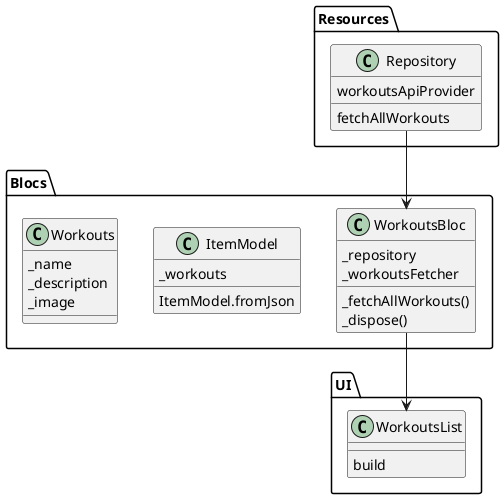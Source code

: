 @startuml
package "Blocs"{
	class WorkoutsBloc{
		{field}_repository
		{field}_workoutsFetcher
		{method}_fetchAllWorkouts()
		{method}_dispose()
	}
	class ItemModel{
		{field}_workouts
		{method}ItemModel.fromJson
	}

	class Workouts{
		{field}_name
		{field}_description
		{field}_image
	}
}

package "Resources"{

	class Repository {
		{field} workoutsApiProvider
		{method}fetchAllWorkouts
	}
 
}
package "UI" {

	class WorkoutsList{
		{method} build
	}
}
Repository --> WorkoutsBloc
WorkoutsBloc --> WorkoutsList

@enduml
